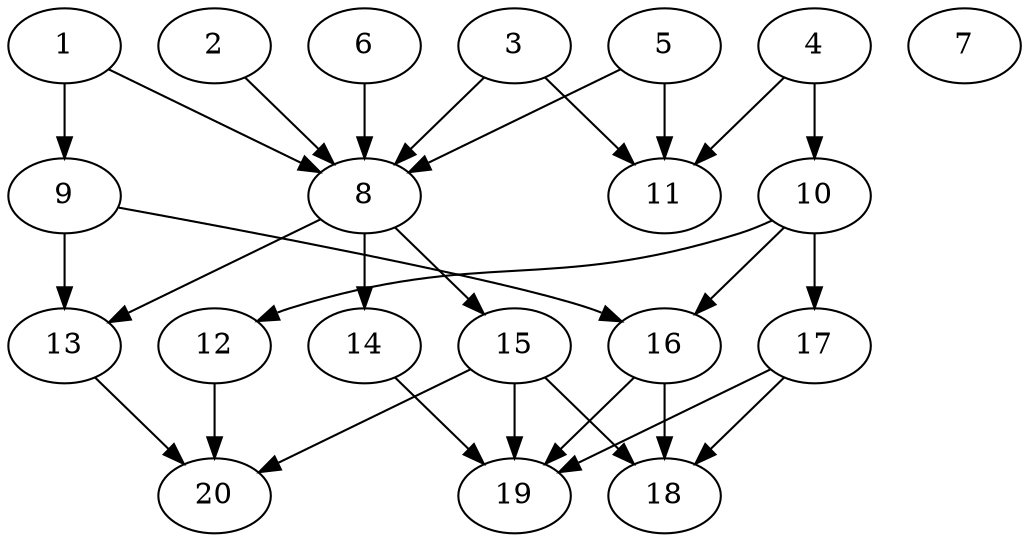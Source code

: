 // DAG automatically generated by daggen at Tue Jul 23 14:29:40 2019
// ./daggen --dot -n 20 --ccr 0.5 --fat 0.7 --regular 0.5 --density 0.7 --mindata 5242880 --maxdata 52428800 
digraph G {
  1 [size="10823680", alpha="0.17", expect_size="5411840"] 
  1 -> 8 [size ="5411840"]
  1 -> 9 [size ="5411840"]
  2 [size="88035328", alpha="0.15", expect_size="44017664"] 
  2 -> 8 [size ="44017664"]
  3 [size="53383168", alpha="0.11", expect_size="26691584"] 
  3 -> 8 [size ="26691584"]
  3 -> 11 [size ="26691584"]
  4 [size="40159232", alpha="0.15", expect_size="20079616"] 
  4 -> 10 [size ="20079616"]
  4 -> 11 [size ="20079616"]
  5 [size="44556288", alpha="0.04", expect_size="22278144"] 
  5 -> 8 [size ="22278144"]
  5 -> 11 [size ="22278144"]
  6 [size="62752768", alpha="0.10", expect_size="31376384"] 
  6 -> 8 [size ="31376384"]
  7 [size="34811904", alpha="0.05", expect_size="17405952"] 
  8 [size="60880896", alpha="0.05", expect_size="30440448"] 
  8 -> 13 [size ="30440448"]
  8 -> 14 [size ="30440448"]
  8 -> 15 [size ="30440448"]
  9 [size="14944256", alpha="0.12", expect_size="7472128"] 
  9 -> 13 [size ="7472128"]
  9 -> 16 [size ="7472128"]
  10 [size="54982656", alpha="0.19", expect_size="27491328"] 
  10 -> 12 [size ="27491328"]
  10 -> 16 [size ="27491328"]
  10 -> 17 [size ="27491328"]
  11 [size="48019456", alpha="0.10", expect_size="24009728"] 
  12 [size="34906112", alpha="0.13", expect_size="17453056"] 
  12 -> 20 [size ="17453056"]
  13 [size="103610368", alpha="0.16", expect_size="51805184"] 
  13 -> 20 [size ="51805184"]
  14 [size="62167040", alpha="0.12", expect_size="31083520"] 
  14 -> 19 [size ="31083520"]
  15 [size="39700480", alpha="0.10", expect_size="19850240"] 
  15 -> 18 [size ="19850240"]
  15 -> 19 [size ="19850240"]
  15 -> 20 [size ="19850240"]
  16 [size="57804800", alpha="0.18", expect_size="28902400"] 
  16 -> 18 [size ="28902400"]
  16 -> 19 [size ="28902400"]
  17 [size="11864064", alpha="0.11", expect_size="5932032"] 
  17 -> 18 [size ="5932032"]
  17 -> 19 [size ="5932032"]
  18 [size="37265408", alpha="0.05", expect_size="18632704"] 
  19 [size="62076928", alpha="0.17", expect_size="31038464"] 
  20 [size="23257088", alpha="0.11", expect_size="11628544"] 
}
